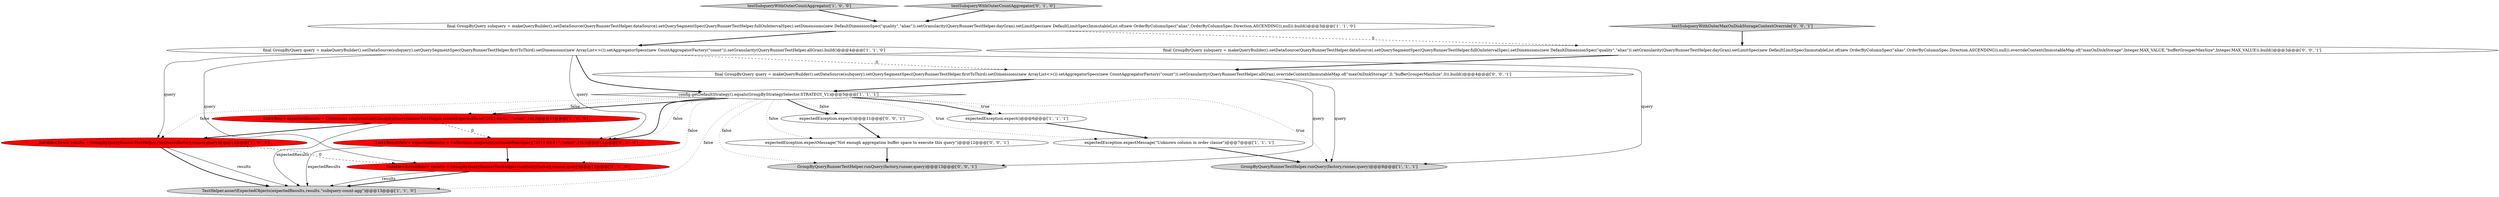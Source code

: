 digraph {
1 [style = filled, label = "expectedException.expect()@@@6@@@['1', '1', '1']", fillcolor = white, shape = ellipse image = "AAA0AAABBB1BBB"];
17 [style = filled, label = "GroupByQueryRunnerTestHelper.runQuery(factory,runner,query)@@@13@@@['0', '0', '1']", fillcolor = lightgray, shape = ellipse image = "AAA0AAABBB3BBB"];
16 [style = filled, label = "expectedException.expect()@@@11@@@['0', '0', '1']", fillcolor = white, shape = ellipse image = "AAA0AAABBB3BBB"];
0 [style = filled, label = "final GroupByQuery subquery = makeQueryBuilder().setDataSource(QueryRunnerTestHelper.dataSource).setQuerySegmentSpec(QueryRunnerTestHelper.fullOnIntervalSpec).setDimensions(new DefaultDimensionSpec(\"quality\",\"alias\")).setGranularity(QueryRunnerTestHelper.dayGran).setLimitSpec(new DefaultLimitSpec(ImmutableList.of(new OrderByColumnSpec(\"alias\",OrderByColumnSpec.Direction.ASCENDING)),null)).build()@@@3@@@['1', '1', '0']", fillcolor = white, shape = ellipse image = "AAA0AAABBB1BBB"];
18 [style = filled, label = "testSubqueryWithOuterMaxOnDiskStorageContextOverride['0', '0', '1']", fillcolor = lightgray, shape = diamond image = "AAA0AAABBB3BBB"];
12 [style = filled, label = "Iterable<ResultRow> results = GroupByQueryRunnerTestHelper.runQuery(factory,runner,query)@@@12@@@['0', '1', '0']", fillcolor = red, shape = ellipse image = "AAA1AAABBB2BBB"];
2 [style = filled, label = "expectedException.expectMessage(\"Unknown column in order clause\")@@@7@@@['1', '1', '1']", fillcolor = white, shape = ellipse image = "AAA0AAABBB1BBB"];
6 [style = filled, label = "testSubqueryWithOuterCountAggregator['1', '0', '0']", fillcolor = lightgray, shape = diamond image = "AAA0AAABBB1BBB"];
3 [style = filled, label = "List<Row> expectedResults = Collections.singletonList(GroupByQueryRunnerTestHelper.createExpectedRow(\"2011-04-01\",\"count\",18L))@@@11@@@['1', '0', '0']", fillcolor = red, shape = ellipse image = "AAA1AAABBB1BBB"];
7 [style = filled, label = "final GroupByQuery query = makeQueryBuilder().setDataSource(subquery).setQuerySegmentSpec(QueryRunnerTestHelper.firstToThird).setDimensions(new ArrayList<>()).setAggregatorSpecs(new CountAggregatorFactory(\"count\")).setGranularity(QueryRunnerTestHelper.allGran).build()@@@4@@@['1', '1', '0']", fillcolor = white, shape = ellipse image = "AAA0AAABBB1BBB"];
13 [style = filled, label = "final GroupByQuery query = makeQueryBuilder().setDataSource(subquery).setQuerySegmentSpec(QueryRunnerTestHelper.firstToThird).setDimensions(new ArrayList<>()).setAggregatorSpecs(new CountAggregatorFactory(\"count\")).setGranularity(QueryRunnerTestHelper.allGran).overrideContext(ImmutableMap.of(\"maxOnDiskStorage\",0,\"bufferGrouperMaxSize\",0)).build()@@@4@@@['0', '0', '1']", fillcolor = white, shape = ellipse image = "AAA0AAABBB3BBB"];
11 [style = filled, label = "testSubqueryWithOuterCountAggregator['0', '1', '0']", fillcolor = lightgray, shape = diamond image = "AAA0AAABBB2BBB"];
10 [style = filled, label = "List<ResultRow> expectedResults = Collections.singletonList(makeRow(query,\"2011-04-01\",\"count\",18L))@@@11@@@['0', '1', '0']", fillcolor = red, shape = ellipse image = "AAA1AAABBB2BBB"];
14 [style = filled, label = "final GroupByQuery subquery = makeQueryBuilder().setDataSource(QueryRunnerTestHelper.dataSource).setQuerySegmentSpec(QueryRunnerTestHelper.fullOnIntervalSpec).setDimensions(new DefaultDimensionSpec(\"quality\",\"alias\")).setGranularity(QueryRunnerTestHelper.dayGran).setLimitSpec(new DefaultLimitSpec(ImmutableList.of(new OrderByColumnSpec(\"alias\",OrderByColumnSpec.Direction.ASCENDING)),null)).overrideContext(ImmutableMap.of(\"maxOnDiskStorage\",Integer.MAX_VALUE,\"bufferGrouperMaxSize\",Integer.MAX_VALUE)).build()@@@3@@@['0', '0', '1']", fillcolor = white, shape = ellipse image = "AAA0AAABBB3BBB"];
9 [style = filled, label = "TestHelper.assertExpectedObjects(expectedResults,results,\"subquery-count-agg\")@@@13@@@['1', '1', '0']", fillcolor = lightgray, shape = ellipse image = "AAA0AAABBB1BBB"];
5 [style = filled, label = "GroupByQueryRunnerTestHelper.runQuery(factory,runner,query)@@@8@@@['1', '1', '1']", fillcolor = lightgray, shape = ellipse image = "AAA0AAABBB1BBB"];
8 [style = filled, label = "Iterable<Row> results = GroupByQueryRunnerTestHelper.runQuery(factory,runner,query)@@@12@@@['1', '0', '0']", fillcolor = red, shape = ellipse image = "AAA1AAABBB1BBB"];
15 [style = filled, label = "expectedException.expectMessage(\"Not enough aggregation buffer space to execute this query\")@@@12@@@['0', '0', '1']", fillcolor = white, shape = ellipse image = "AAA0AAABBB3BBB"];
4 [style = filled, label = "config.getDefaultStrategy().equals(GroupByStrategySelector.STRATEGY_V1)@@@5@@@['1', '1', '1']", fillcolor = white, shape = diamond image = "AAA0AAABBB1BBB"];
13->5 [style = solid, label="query"];
4->10 [style = bold, label=""];
16->15 [style = bold, label=""];
4->3 [style = bold, label=""];
4->5 [style = dotted, label="true"];
7->12 [style = solid, label="query"];
4->1 [style = dotted, label="true"];
8->9 [style = solid, label="results"];
4->3 [style = dotted, label="false"];
8->12 [style = dashed, label="0"];
6->0 [style = bold, label=""];
7->4 [style = bold, label=""];
12->9 [style = bold, label=""];
4->8 [style = dotted, label="false"];
4->17 [style = dotted, label="false"];
4->15 [style = dotted, label="false"];
7->5 [style = solid, label="query"];
0->7 [style = bold, label=""];
0->14 [style = dashed, label="0"];
12->9 [style = solid, label="results"];
4->9 [style = dotted, label="false"];
15->17 [style = bold, label=""];
11->0 [style = bold, label=""];
10->9 [style = solid, label="expectedResults"];
10->12 [style = bold, label=""];
3->8 [style = bold, label=""];
4->12 [style = dotted, label="false"];
8->9 [style = bold, label=""];
13->17 [style = solid, label="query"];
7->13 [style = dashed, label="0"];
1->2 [style = bold, label=""];
4->1 [style = bold, label=""];
3->10 [style = dashed, label="0"];
14->13 [style = bold, label=""];
4->16 [style = dotted, label="false"];
4->10 [style = dotted, label="false"];
18->14 [style = bold, label=""];
3->9 [style = solid, label="expectedResults"];
4->2 [style = dotted, label="true"];
7->10 [style = solid, label="query"];
4->16 [style = bold, label=""];
7->8 [style = solid, label="query"];
2->5 [style = bold, label=""];
13->4 [style = bold, label=""];
}

